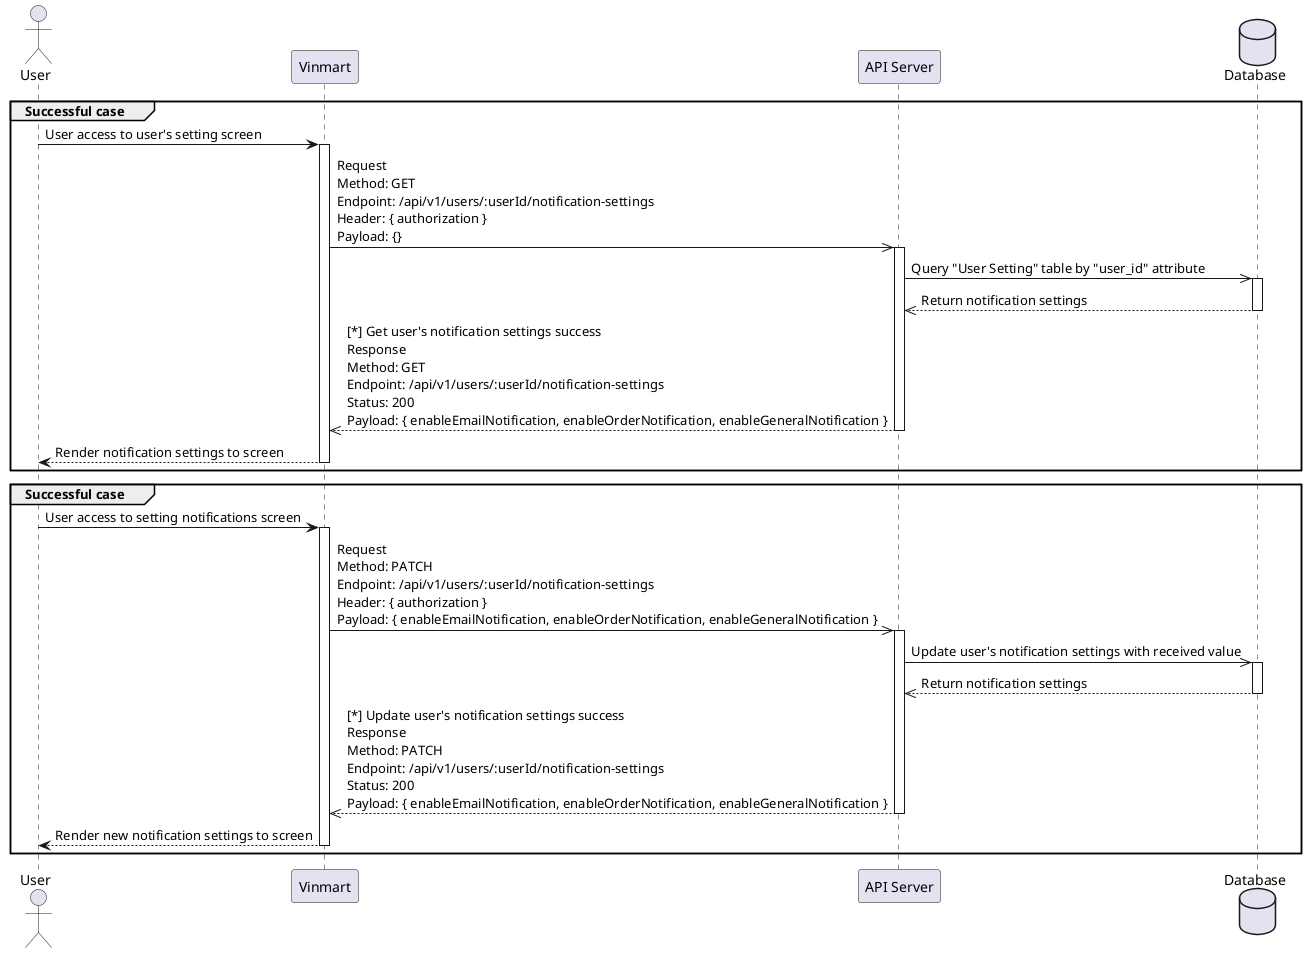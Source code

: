 @startuml

actor User as user
participant "Vinmart" as vinmart
participant "API Server" as apiServer
database Database as database

group Successful case

user -> vinmart : User access to user's setting screen

activate vinmart

vinmart ->> apiServer : Request\nMethod: GET \nEndpoint: /api/v1/users/:userId/notification-settings\nHeader: { authorization }\nPayload: {}

activate apiServer

apiServer ->> database : Query "User Setting" table by "user_id" attribute

activate database

database -->> apiServer : Return notification settings

deactivate database

apiServer -->> vinmart : [*] Get user's notification settings success\nResponse\nMethod: GET \nEndpoint: /api/v1/users/:userId/notification-settings\nStatus: 200\nPayload: { enableEmailNotification, enableOrderNotification, enableGeneralNotification }

deactivate apiServer

vinmart --> user : Render notification settings to screen 

deactivate vinmart

end

group Successful case

user -> vinmart : User access to setting notifications screen

activate vinmart

vinmart ->> apiServer : Request\nMethod: PATCH \nEndpoint: /api/v1/users/:userId/notification-settings\nHeader: { authorization }\nPayload: { enableEmailNotification, enableOrderNotification, enableGeneralNotification }

activate apiServer

apiServer ->> database : Update user's notification settings with received value

activate database

database -->> apiServer : Return notification settings

deactivate database

apiServer -->> vinmart : [*] Update user's notification settings success\nResponse\nMethod: PATCH \nEndpoint: /api/v1/users/:userId/notification-settings\nStatus: 200\nPayload: { enableEmailNotification, enableOrderNotification, enableGeneralNotification }

deactivate apiServer

vinmart --> user : Render new notification settings to screen 

deactivate vinmart

end

@enduml